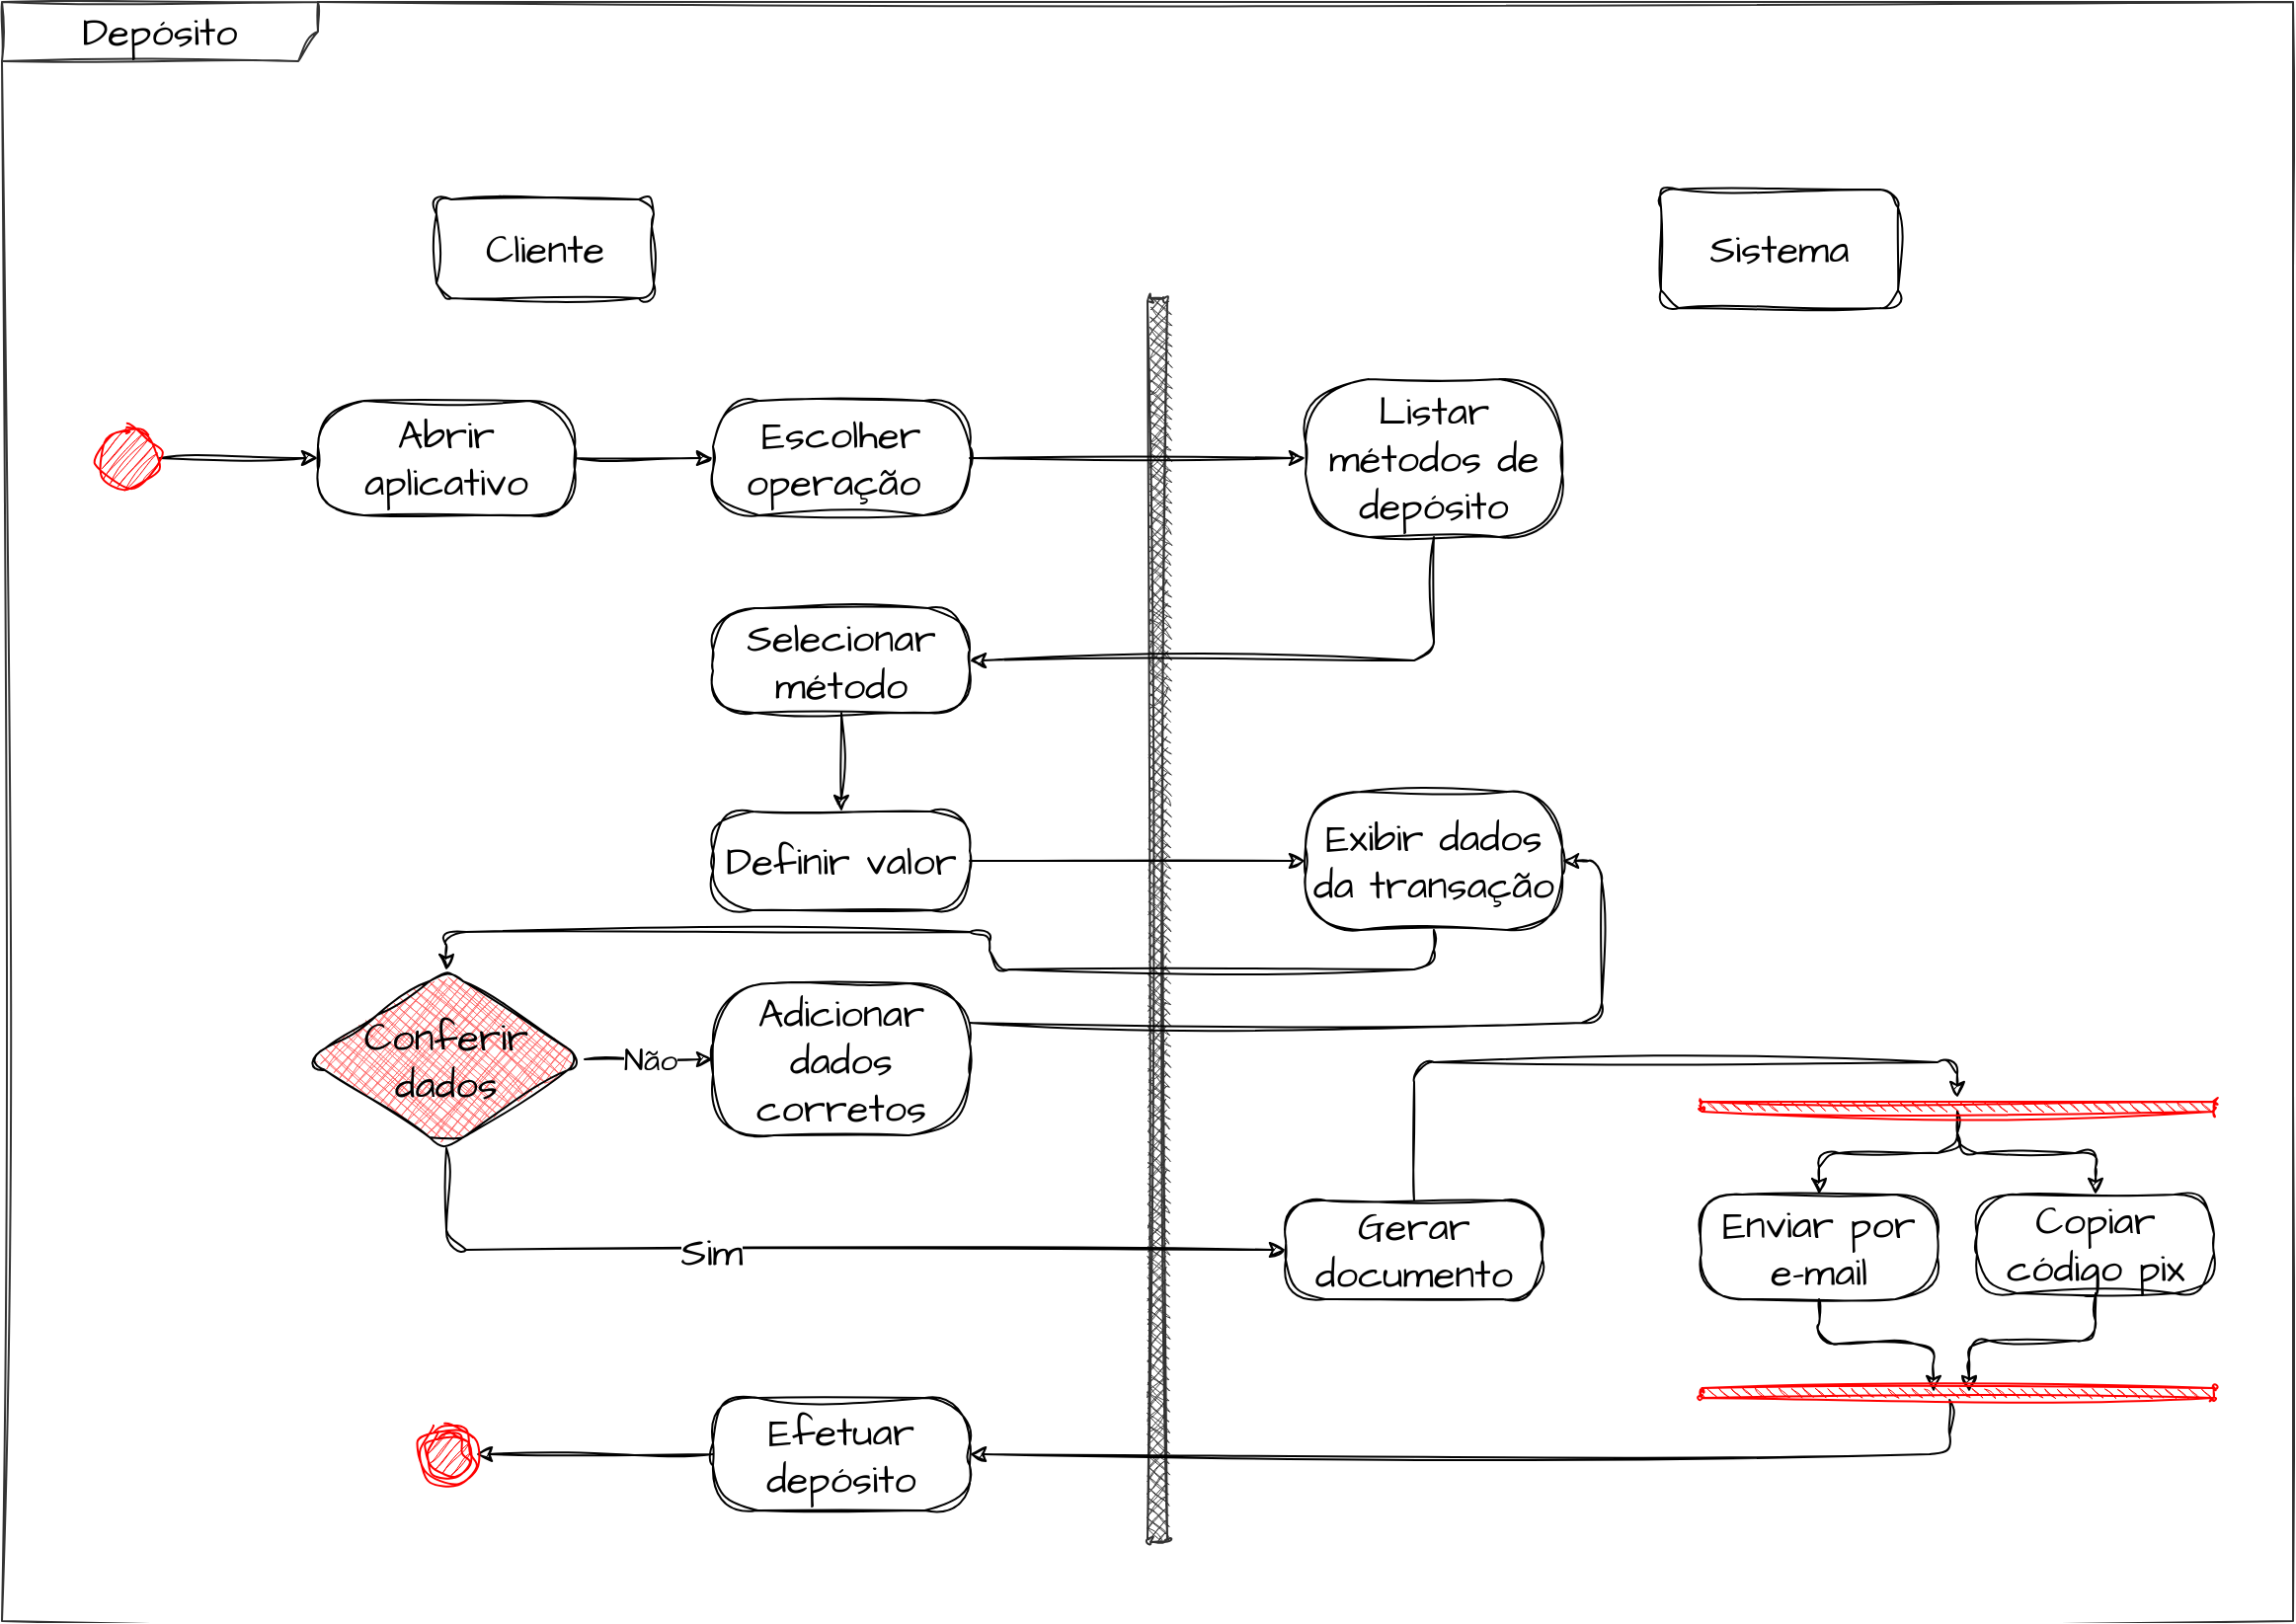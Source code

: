 <mxfile version="21.3.2" type="github">
  <diagram name="Page-1" id="e7e014a7-5840-1c2e-5031-d8a46d1fe8dd">
    <mxGraphModel dx="880" dy="484" grid="1" gridSize="10" guides="1" tooltips="1" connect="1" arrows="1" fold="1" page="1" pageScale="1" pageWidth="1169" pageHeight="826" background="none" math="0" shadow="0">
      <root>
        <mxCell id="0" />
        <mxCell id="1" parent="0" />
        <mxCell id="AZ1L6zL0LF5ouqsV8ztN-52" value="Depósito" style="shape=umlFrame;whiteSpace=wrap;html=1;pointerEvents=0;recursiveResize=0;container=1;collapsible=0;width=160;rounded=1;sketch=1;hachureGap=4;jiggle=2;curveFitting=1;fontFamily=Architects Daughter;fontSource=https%3A%2F%2Ffonts.googleapis.com%2Fcss%3Ffamily%3DArchitects%2BDaughter;fontSize=20;movable=1;resizable=1;rotatable=1;deletable=1;editable=1;locked=0;connectable=1;fillColor=none;strokeColor=#333333;" parent="1" vertex="1">
          <mxGeometry y="3" width="1160" height="820" as="geometry" />
        </mxCell>
        <mxCell id="AZ1L6zL0LF5ouqsV8ztN-55" value="" style="html=1;points=[];perimeter=orthogonalPerimeter;outlineConnect=0;targetShapes=umlLifeline;portConstraint=eastwest;newEdgeStyle={&quot;edgeStyle&quot;:&quot;elbowEdgeStyle&quot;,&quot;elbow&quot;:&quot;vertical&quot;,&quot;curved&quot;:0,&quot;rounded&quot;:0};rounded=1;sketch=1;hachureGap=4;jiggle=2;curveFitting=1;fontFamily=Architects Daughter;fontSource=https%3A%2F%2Ffonts.googleapis.com%2Fcss%3Ffamily%3DArchitects%2BDaughter;fontSize=20;fillStyle=cross-hatch;fillColor=#333333;strokeColor=#333333;" parent="AZ1L6zL0LF5ouqsV8ztN-52" vertex="1">
          <mxGeometry x="580" y="150" width="10" height="630" as="geometry" />
        </mxCell>
        <mxCell id="AZ1L6zL0LF5ouqsV8ztN-56" value="Cliente" style="html=1;whiteSpace=wrap;rounded=1;sketch=1;hachureGap=4;jiggle=2;curveFitting=1;fontFamily=Architects Daughter;fontSource=https%3A%2F%2Ffonts.googleapis.com%2Fcss%3Ffamily%3DArchitects%2BDaughter;fontSize=20;" parent="AZ1L6zL0LF5ouqsV8ztN-52" vertex="1">
          <mxGeometry x="220" y="100" width="110" height="50" as="geometry" />
        </mxCell>
        <mxCell id="AZ1L6zL0LF5ouqsV8ztN-57" value="Sistema" style="whiteSpace=wrap;html=1;fontSize=20;fontFamily=Architects Daughter;rounded=1;sketch=1;hachureGap=4;jiggle=2;curveFitting=1;fontSource=https%3A%2F%2Ffonts.googleapis.com%2Fcss%3Ffamily%3DArchitects%2BDaughter;" parent="AZ1L6zL0LF5ouqsV8ztN-52" vertex="1">
          <mxGeometry x="840" y="95" width="120" height="60" as="geometry" />
        </mxCell>
        <mxCell id="AZ1L6zL0LF5ouqsV8ztN-72" style="edgeStyle=orthogonalEdgeStyle;rounded=1;sketch=1;hachureGap=4;jiggle=2;curveFitting=1;orthogonalLoop=1;jettySize=auto;html=1;entryX=0;entryY=0.5;entryDx=0;entryDy=0;fontFamily=Architects Daughter;fontSource=https%3A%2F%2Ffonts.googleapis.com%2Fcss%3Ffamily%3DArchitects%2BDaughter;fontSize=16;" parent="AZ1L6zL0LF5ouqsV8ztN-52" source="AZ1L6zL0LF5ouqsV8ztN-61" target="AZ1L6zL0LF5ouqsV8ztN-70" edge="1">
          <mxGeometry relative="1" as="geometry" />
        </mxCell>
        <mxCell id="AZ1L6zL0LF5ouqsV8ztN-61" value="" style="ellipse;fillColor=strokeColor;html=1;rounded=1;sketch=1;hachureGap=4;jiggle=2;curveFitting=1;fontFamily=Architects Daughter;fontSource=https%3A%2F%2Ffonts.googleapis.com%2Fcss%3Ffamily%3DArchitects%2BDaughter;fontSize=20;strokeColor=#FF0000;" parent="AZ1L6zL0LF5ouqsV8ztN-52" vertex="1">
          <mxGeometry x="50" y="216" width="30" height="30" as="geometry" />
        </mxCell>
        <mxCell id="AZ1L6zL0LF5ouqsV8ztN-69" value="" style="edgeStyle=orthogonalEdgeStyle;rounded=1;sketch=1;hachureGap=4;jiggle=2;curveFitting=1;orthogonalLoop=1;jettySize=auto;html=1;fontFamily=Architects Daughter;fontSource=https%3A%2F%2Ffonts.googleapis.com%2Fcss%3Ffamily%3DArchitects%2BDaughter;fontSize=16;" parent="AZ1L6zL0LF5ouqsV8ztN-52" source="AZ1L6zL0LF5ouqsV8ztN-62" target="AZ1L6zL0LF5ouqsV8ztN-68" edge="1">
          <mxGeometry relative="1" as="geometry" />
        </mxCell>
        <mxCell id="AZ1L6zL0LF5ouqsV8ztN-62" value="Escolher operação&amp;nbsp;" style="rounded=1;whiteSpace=wrap;html=1;arcSize=40;fontColor=#000000;fillColor=none;strokeColor=#000000;sketch=1;hachureGap=4;jiggle=2;curveFitting=1;fontFamily=Architects Daughter;fontSource=https%3A%2F%2Ffonts.googleapis.com%2Fcss%3Ffamily%3DArchitects%2BDaughter;fontSize=20;" parent="AZ1L6zL0LF5ouqsV8ztN-52" vertex="1">
          <mxGeometry x="360" y="202" width="130" height="58" as="geometry" />
        </mxCell>
        <mxCell id="AZ1L6zL0LF5ouqsV8ztN-76" style="edgeStyle=orthogonalEdgeStyle;rounded=1;sketch=1;hachureGap=4;jiggle=2;curveFitting=1;orthogonalLoop=1;jettySize=auto;html=1;entryX=1;entryY=0.5;entryDx=0;entryDy=0;fontFamily=Architects Daughter;fontSource=https%3A%2F%2Ffonts.googleapis.com%2Fcss%3Ffamily%3DArchitects%2BDaughter;fontSize=16;exitX=0.5;exitY=1;exitDx=0;exitDy=0;" parent="AZ1L6zL0LF5ouqsV8ztN-52" source="AZ1L6zL0LF5ouqsV8ztN-68" target="AZ1L6zL0LF5ouqsV8ztN-74" edge="1">
          <mxGeometry relative="1" as="geometry" />
        </mxCell>
        <mxCell id="AZ1L6zL0LF5ouqsV8ztN-68" value="Listar métodos de depósito" style="rounded=1;whiteSpace=wrap;html=1;arcSize=40;fontColor=#000000;fillColor=none;strokeColor=#000000;sketch=1;hachureGap=4;jiggle=2;curveFitting=1;fontFamily=Architects Daughter;fontSource=https%3A%2F%2Ffonts.googleapis.com%2Fcss%3Ffamily%3DArchitects%2BDaughter;fontSize=20;" parent="AZ1L6zL0LF5ouqsV8ztN-52" vertex="1">
          <mxGeometry x="660" y="191" width="130" height="80" as="geometry" />
        </mxCell>
        <mxCell id="AZ1L6zL0LF5ouqsV8ztN-73" style="edgeStyle=orthogonalEdgeStyle;rounded=1;sketch=1;hachureGap=4;jiggle=2;curveFitting=1;orthogonalLoop=1;jettySize=auto;html=1;entryX=0;entryY=0.5;entryDx=0;entryDy=0;fontFamily=Architects Daughter;fontSource=https%3A%2F%2Ffonts.googleapis.com%2Fcss%3Ffamily%3DArchitects%2BDaughter;fontSize=16;" parent="AZ1L6zL0LF5ouqsV8ztN-52" source="AZ1L6zL0LF5ouqsV8ztN-70" target="AZ1L6zL0LF5ouqsV8ztN-62" edge="1">
          <mxGeometry relative="1" as="geometry" />
        </mxCell>
        <mxCell id="AZ1L6zL0LF5ouqsV8ztN-70" value="Abrir aplicativo" style="rounded=1;whiteSpace=wrap;html=1;arcSize=40;fontColor=#000000;fillColor=none;strokeColor=#000000;sketch=1;hachureGap=4;jiggle=2;curveFitting=1;fontFamily=Architects Daughter;fontSource=https%3A%2F%2Ffonts.googleapis.com%2Fcss%3Ffamily%3DArchitects%2BDaughter;fontSize=20;" parent="AZ1L6zL0LF5ouqsV8ztN-52" vertex="1">
          <mxGeometry x="160" y="202" width="130" height="58" as="geometry" />
        </mxCell>
        <mxCell id="AZ1L6zL0LF5ouqsV8ztN-78" value="" style="edgeStyle=orthogonalEdgeStyle;rounded=1;sketch=1;hachureGap=4;jiggle=2;curveFitting=1;orthogonalLoop=1;jettySize=auto;html=1;fontFamily=Architects Daughter;fontSource=https%3A%2F%2Ffonts.googleapis.com%2Fcss%3Ffamily%3DArchitects%2BDaughter;fontSize=16;" parent="AZ1L6zL0LF5ouqsV8ztN-52" source="AZ1L6zL0LF5ouqsV8ztN-74" target="AZ1L6zL0LF5ouqsV8ztN-77" edge="1">
          <mxGeometry relative="1" as="geometry" />
        </mxCell>
        <mxCell id="AZ1L6zL0LF5ouqsV8ztN-74" value="Selecionar método" style="rounded=1;whiteSpace=wrap;html=1;arcSize=40;fontColor=#000000;fillColor=none;strokeColor=#000000;sketch=1;hachureGap=4;jiggle=2;curveFitting=1;fontFamily=Architects Daughter;fontSource=https%3A%2F%2Ffonts.googleapis.com%2Fcss%3Ffamily%3DArchitects%2BDaughter;fontSize=20;" parent="AZ1L6zL0LF5ouqsV8ztN-52" vertex="1">
          <mxGeometry x="360" y="307" width="130" height="53" as="geometry" />
        </mxCell>
        <mxCell id="AZ1L6zL0LF5ouqsV8ztN-83" value="" style="edgeStyle=orthogonalEdgeStyle;rounded=1;sketch=1;hachureGap=4;jiggle=2;curveFitting=1;orthogonalLoop=1;jettySize=auto;html=1;fontFamily=Architects Daughter;fontSource=https%3A%2F%2Ffonts.googleapis.com%2Fcss%3Ffamily%3DArchitects%2BDaughter;fontSize=16;" parent="AZ1L6zL0LF5ouqsV8ztN-52" source="AZ1L6zL0LF5ouqsV8ztN-77" target="AZ1L6zL0LF5ouqsV8ztN-82" edge="1">
          <mxGeometry relative="1" as="geometry" />
        </mxCell>
        <mxCell id="AZ1L6zL0LF5ouqsV8ztN-77" value="Definir valor" style="rounded=1;whiteSpace=wrap;html=1;arcSize=40;fontColor=#000000;fillColor=none;strokeColor=#000000;sketch=1;hachureGap=4;jiggle=2;curveFitting=1;fontFamily=Architects Daughter;fontSource=https%3A%2F%2Ffonts.googleapis.com%2Fcss%3Ffamily%3DArchitects%2BDaughter;fontSize=20;" parent="AZ1L6zL0LF5ouqsV8ztN-52" vertex="1">
          <mxGeometry x="360" y="410" width="130" height="50" as="geometry" />
        </mxCell>
        <mxCell id="AZ1L6zL0LF5ouqsV8ztN-98" style="edgeStyle=orthogonalEdgeStyle;rounded=1;sketch=1;hachureGap=4;jiggle=2;curveFitting=1;orthogonalLoop=1;jettySize=auto;html=1;entryX=0.5;entryY=0;entryDx=0;entryDy=0;fontFamily=Architects Daughter;fontSource=https%3A%2F%2Ffonts.googleapis.com%2Fcss%3Ffamily%3DArchitects%2BDaughter;fontSize=16;exitX=0.5;exitY=1;exitDx=0;exitDy=0;" parent="AZ1L6zL0LF5ouqsV8ztN-52" source="AZ1L6zL0LF5ouqsV8ztN-82" target="AZ1L6zL0LF5ouqsV8ztN-90" edge="1">
          <mxGeometry relative="1" as="geometry">
            <Array as="points">
              <mxPoint x="725" y="490" />
              <mxPoint x="500" y="490" />
              <mxPoint x="500" y="471" />
              <mxPoint x="225" y="471" />
            </Array>
          </mxGeometry>
        </mxCell>
        <mxCell id="AZ1L6zL0LF5ouqsV8ztN-82" value="Exibir dados da transação" style="rounded=1;whiteSpace=wrap;html=1;arcSize=40;fontColor=#000000;fillColor=none;strokeColor=#000000;sketch=1;hachureGap=4;jiggle=2;curveFitting=1;fontFamily=Architects Daughter;fontSource=https%3A%2F%2Ffonts.googleapis.com%2Fcss%3Ffamily%3DArchitects%2BDaughter;fontSize=20;" parent="AZ1L6zL0LF5ouqsV8ztN-52" vertex="1">
          <mxGeometry x="660" y="400" width="130" height="70" as="geometry" />
        </mxCell>
        <mxCell id="AZ1L6zL0LF5ouqsV8ztN-96" value="Não" style="edgeStyle=orthogonalEdgeStyle;rounded=1;sketch=1;hachureGap=4;jiggle=2;curveFitting=1;orthogonalLoop=1;jettySize=auto;html=1;entryX=0;entryY=0.5;entryDx=0;entryDy=0;fontFamily=Architects Daughter;fontSource=https%3A%2F%2Ffonts.googleapis.com%2Fcss%3Ffamily%3DArchitects%2BDaughter;fontSize=16;" parent="AZ1L6zL0LF5ouqsV8ztN-52" source="AZ1L6zL0LF5ouqsV8ztN-90" target="AZ1L6zL0LF5ouqsV8ztN-95" edge="1">
          <mxGeometry relative="1" as="geometry" />
        </mxCell>
        <mxCell id="AZ1L6zL0LF5ouqsV8ztN-100" style="edgeStyle=orthogonalEdgeStyle;rounded=1;sketch=1;hachureGap=4;jiggle=2;curveFitting=1;orthogonalLoop=1;jettySize=auto;html=1;entryX=0;entryY=0.5;entryDx=0;entryDy=0;fontFamily=Architects Daughter;fontSource=https%3A%2F%2Ffonts.googleapis.com%2Fcss%3Ffamily%3DArchitects%2BDaughter;fontSize=16;" parent="AZ1L6zL0LF5ouqsV8ztN-52" source="AZ1L6zL0LF5ouqsV8ztN-90" target="AZ1L6zL0LF5ouqsV8ztN-93" edge="1">
          <mxGeometry relative="1" as="geometry">
            <Array as="points">
              <mxPoint x="225" y="632" />
            </Array>
          </mxGeometry>
        </mxCell>
        <mxCell id="AZ1L6zL0LF5ouqsV8ztN-101" value="Sim" style="edgeLabel;html=1;align=center;verticalAlign=middle;resizable=0;points=[];fontSize=20;fontFamily=Architects Daughter;" parent="AZ1L6zL0LF5ouqsV8ztN-100" vertex="1" connectable="0">
          <mxGeometry x="-0.221" y="-1" relative="1" as="geometry">
            <mxPoint as="offset" />
          </mxGeometry>
        </mxCell>
        <mxCell id="AZ1L6zL0LF5ouqsV8ztN-90" value="Conferir dados" style="rhombus;whiteSpace=wrap;html=1;fontColor=#000000;fillColor=#FF6666;strokeColor=#000000;rounded=1;sketch=1;hachureGap=4;jiggle=2;curveFitting=1;fontFamily=Architects Daughter;fontSource=https%3A%2F%2Ffonts.googleapis.com%2Fcss%3Ffamily%3DArchitects%2BDaughter;fontSize=20;fillStyle=cross-hatch;" parent="AZ1L6zL0LF5ouqsV8ztN-52" vertex="1">
          <mxGeometry x="155" y="490.5" width="140" height="90" as="geometry" />
        </mxCell>
        <mxCell id="AZ1L6zL0LF5ouqsV8ztN-120" style="edgeStyle=orthogonalEdgeStyle;rounded=1;sketch=1;hachureGap=4;jiggle=2;curveFitting=1;orthogonalLoop=1;jettySize=auto;html=1;entryX=-0.4;entryY=0.5;entryDx=0;entryDy=0;entryPerimeter=0;fontFamily=Architects Daughter;fontSource=https%3A%2F%2Ffonts.googleapis.com%2Fcss%3Ffamily%3DArchitects%2BDaughter;fontSize=16;" parent="AZ1L6zL0LF5ouqsV8ztN-52" source="AZ1L6zL0LF5ouqsV8ztN-93" target="AZ1L6zL0LF5ouqsV8ztN-118" edge="1">
          <mxGeometry relative="1" as="geometry">
            <Array as="points">
              <mxPoint x="715" y="537" />
              <mxPoint x="990" y="537" />
            </Array>
          </mxGeometry>
        </mxCell>
        <mxCell id="AZ1L6zL0LF5ouqsV8ztN-93" value="Gerar documento" style="rounded=1;whiteSpace=wrap;html=1;arcSize=40;fontColor=#000000;fillColor=none;strokeColor=#000000;sketch=1;hachureGap=4;jiggle=2;curveFitting=1;fontFamily=Architects Daughter;fontSource=https%3A%2F%2Ffonts.googleapis.com%2Fcss%3Ffamily%3DArchitects%2BDaughter;fontSize=20;" parent="AZ1L6zL0LF5ouqsV8ztN-52" vertex="1">
          <mxGeometry x="650" y="607" width="130" height="50" as="geometry" />
        </mxCell>
        <mxCell id="AZ1L6zL0LF5ouqsV8ztN-97" style="edgeStyle=orthogonalEdgeStyle;rounded=1;sketch=1;hachureGap=4;jiggle=2;curveFitting=1;orthogonalLoop=1;jettySize=auto;html=1;entryX=1;entryY=0.5;entryDx=0;entryDy=0;fontFamily=Architects Daughter;fontSource=https%3A%2F%2Ffonts.googleapis.com%2Fcss%3Ffamily%3DArchitects%2BDaughter;fontSize=16;" parent="AZ1L6zL0LF5ouqsV8ztN-52" source="AZ1L6zL0LF5ouqsV8ztN-95" target="AZ1L6zL0LF5ouqsV8ztN-82" edge="1">
          <mxGeometry relative="1" as="geometry">
            <Array as="points">
              <mxPoint x="810" y="517" />
              <mxPoint x="810" y="435" />
            </Array>
          </mxGeometry>
        </mxCell>
        <mxCell id="AZ1L6zL0LF5ouqsV8ztN-95" value="Adicionar dados corretos" style="rounded=1;whiteSpace=wrap;html=1;arcSize=40;fontColor=#000000;fillColor=none;strokeColor=#000000;sketch=1;hachureGap=4;jiggle=2;curveFitting=1;fontFamily=Architects Daughter;fontSource=https%3A%2F%2Ffonts.googleapis.com%2Fcss%3Ffamily%3DArchitects%2BDaughter;fontSize=20;" parent="AZ1L6zL0LF5ouqsV8ztN-52" vertex="1">
          <mxGeometry x="360" y="497" width="130" height="77" as="geometry" />
        </mxCell>
        <mxCell id="AZ1L6zL0LF5ouqsV8ztN-125" style="edgeStyle=orthogonalEdgeStyle;rounded=1;sketch=1;hachureGap=4;jiggle=2;curveFitting=1;orthogonalLoop=1;jettySize=auto;html=1;entryX=0.4;entryY=0.546;entryDx=0;entryDy=0;entryPerimeter=0;fontFamily=Architects Daughter;fontSource=https%3A%2F%2Ffonts.googleapis.com%2Fcss%3Ffamily%3DArchitects%2BDaughter;fontSize=16;" parent="AZ1L6zL0LF5ouqsV8ztN-52" source="AZ1L6zL0LF5ouqsV8ztN-105" target="AZ1L6zL0LF5ouqsV8ztN-123" edge="1">
          <mxGeometry relative="1" as="geometry" />
        </mxCell>
        <mxCell id="AZ1L6zL0LF5ouqsV8ztN-105" value="Enviar por e-mail" style="rounded=1;whiteSpace=wrap;html=1;arcSize=40;fontColor=#000000;fillColor=none;strokeColor=#000000;sketch=1;hachureGap=4;jiggle=2;curveFitting=1;fontFamily=Architects Daughter;fontSource=https%3A%2F%2Ffonts.googleapis.com%2Fcss%3Ffamily%3DArchitects%2BDaughter;fontSize=20;" parent="AZ1L6zL0LF5ouqsV8ztN-52" vertex="1">
          <mxGeometry x="860" y="604" width="120" height="53" as="geometry" />
        </mxCell>
        <mxCell id="AZ1L6zL0LF5ouqsV8ztN-126" style="edgeStyle=orthogonalEdgeStyle;rounded=1;sketch=1;hachureGap=4;jiggle=2;curveFitting=1;orthogonalLoop=1;jettySize=auto;html=1;entryX=0.4;entryY=0.477;entryDx=0;entryDy=0;entryPerimeter=0;fontFamily=Architects Daughter;fontSource=https%3A%2F%2Ffonts.googleapis.com%2Fcss%3Ffamily%3DArchitects%2BDaughter;fontSize=16;" parent="AZ1L6zL0LF5ouqsV8ztN-52" source="AZ1L6zL0LF5ouqsV8ztN-106" target="AZ1L6zL0LF5ouqsV8ztN-123" edge="1">
          <mxGeometry relative="1" as="geometry" />
        </mxCell>
        <mxCell id="AZ1L6zL0LF5ouqsV8ztN-106" value="Copiar código pix" style="rounded=1;whiteSpace=wrap;html=1;arcSize=40;fontColor=#000000;fillColor=none;strokeColor=#000000;sketch=1;hachureGap=4;jiggle=2;curveFitting=1;fontFamily=Architects Daughter;fontSource=https%3A%2F%2Ffonts.googleapis.com%2Fcss%3Ffamily%3DArchitects%2BDaughter;fontSize=20;" parent="AZ1L6zL0LF5ouqsV8ztN-52" vertex="1">
          <mxGeometry x="1000" y="604" width="120" height="50" as="geometry" />
        </mxCell>
        <mxCell id="AZ1L6zL0LF5ouqsV8ztN-117" style="edgeStyle=orthogonalEdgeStyle;rounded=1;sketch=1;hachureGap=4;jiggle=2;curveFitting=1;orthogonalLoop=1;jettySize=auto;html=1;fontFamily=Architects Daughter;fontSource=https%3A%2F%2Ffonts.googleapis.com%2Fcss%3Ffamily%3DArchitects%2BDaughter;fontSize=16;" parent="AZ1L6zL0LF5ouqsV8ztN-52" source="AZ1L6zL0LF5ouqsV8ztN-113" target="AZ1L6zL0LF5ouqsV8ztN-115" edge="1">
          <mxGeometry relative="1" as="geometry" />
        </mxCell>
        <mxCell id="AZ1L6zL0LF5ouqsV8ztN-113" value="Efetuar depósito" style="rounded=1;whiteSpace=wrap;html=1;arcSize=40;fontColor=#000000;fillColor=none;strokeColor=#000000;sketch=1;hachureGap=4;jiggle=2;curveFitting=1;fontFamily=Architects Daughter;fontSource=https%3A%2F%2Ffonts.googleapis.com%2Fcss%3Ffamily%3DArchitects%2BDaughter;fontSize=20;" parent="AZ1L6zL0LF5ouqsV8ztN-52" vertex="1">
          <mxGeometry x="360" y="707" width="130" height="57" as="geometry" />
        </mxCell>
        <mxCell id="AZ1L6zL0LF5ouqsV8ztN-115" value="" style="ellipse;html=1;shape=endState;fillColor=strokeColor;rounded=1;sketch=1;hachureGap=4;jiggle=2;curveFitting=1;fontFamily=Architects Daughter;fontSource=https%3A%2F%2Ffonts.googleapis.com%2Fcss%3Ffamily%3DArchitects%2BDaughter;fontSize=20;strokeColor=#FF0000;" parent="AZ1L6zL0LF5ouqsV8ztN-52" vertex="1">
          <mxGeometry x="210" y="720.5" width="30" height="30" as="geometry" />
        </mxCell>
        <mxCell id="AZ1L6zL0LF5ouqsV8ztN-121" style="edgeStyle=orthogonalEdgeStyle;rounded=1;sketch=1;hachureGap=4;jiggle=2;curveFitting=1;orthogonalLoop=1;jettySize=auto;html=1;entryX=0.5;entryY=0;entryDx=0;entryDy=0;fontFamily=Architects Daughter;fontSource=https%3A%2F%2Ffonts.googleapis.com%2Fcss%3Ffamily%3DArchitects%2BDaughter;fontSize=16;" parent="AZ1L6zL0LF5ouqsV8ztN-52" source="AZ1L6zL0LF5ouqsV8ztN-118" target="AZ1L6zL0LF5ouqsV8ztN-105" edge="1">
          <mxGeometry relative="1" as="geometry" />
        </mxCell>
        <mxCell id="AZ1L6zL0LF5ouqsV8ztN-122" style="edgeStyle=orthogonalEdgeStyle;rounded=1;sketch=1;hachureGap=4;jiggle=2;curveFitting=1;orthogonalLoop=1;jettySize=auto;html=1;entryX=0.5;entryY=0;entryDx=0;entryDy=0;fontFamily=Architects Daughter;fontSource=https%3A%2F%2Ffonts.googleapis.com%2Fcss%3Ffamily%3DArchitects%2BDaughter;fontSize=16;" parent="AZ1L6zL0LF5ouqsV8ztN-52" source="AZ1L6zL0LF5ouqsV8ztN-118" target="AZ1L6zL0LF5ouqsV8ztN-106" edge="1">
          <mxGeometry relative="1" as="geometry" />
        </mxCell>
        <mxCell id="AZ1L6zL0LF5ouqsV8ztN-118" value="" style="html=1;points=[];perimeter=orthogonalPerimeter;fillColor=strokeColor;rounded=1;sketch=1;hachureGap=4;jiggle=2;curveFitting=1;fontFamily=Architects Daughter;fontSource=https%3A%2F%2Ffonts.googleapis.com%2Fcss%3Ffamily%3DArchitects%2BDaughter;fontSize=20;direction=south;strokeColor=#FF0000;" parent="AZ1L6zL0LF5ouqsV8ztN-52" vertex="1">
          <mxGeometry x="860" y="557" width="260" height="5" as="geometry" />
        </mxCell>
        <mxCell id="AZ1L6zL0LF5ouqsV8ztN-128" style="edgeStyle=orthogonalEdgeStyle;rounded=1;sketch=1;hachureGap=4;jiggle=2;curveFitting=1;orthogonalLoop=1;jettySize=auto;html=1;entryX=1;entryY=0.5;entryDx=0;entryDy=0;fontFamily=Architects Daughter;fontSource=https%3A%2F%2Ffonts.googleapis.com%2Fcss%3Ffamily%3DArchitects%2BDaughter;fontSize=16;exitX=1.2;exitY=0.515;exitDx=0;exitDy=0;exitPerimeter=0;" parent="AZ1L6zL0LF5ouqsV8ztN-52" source="AZ1L6zL0LF5ouqsV8ztN-123" target="AZ1L6zL0LF5ouqsV8ztN-113" edge="1">
          <mxGeometry relative="1" as="geometry" />
        </mxCell>
        <mxCell id="AZ1L6zL0LF5ouqsV8ztN-123" value="" style="html=1;points=[];perimeter=orthogonalPerimeter;fillColor=strokeColor;rounded=1;sketch=1;hachureGap=4;jiggle=2;curveFitting=1;fontFamily=Architects Daughter;fontSource=https%3A%2F%2Ffonts.googleapis.com%2Fcss%3Ffamily%3DArchitects%2BDaughter;fontSize=20;direction=south;strokeColor=#FF0000;" parent="AZ1L6zL0LF5ouqsV8ztN-52" vertex="1">
          <mxGeometry x="860" y="702" width="260" height="5" as="geometry" />
        </mxCell>
      </root>
    </mxGraphModel>
  </diagram>
</mxfile>
